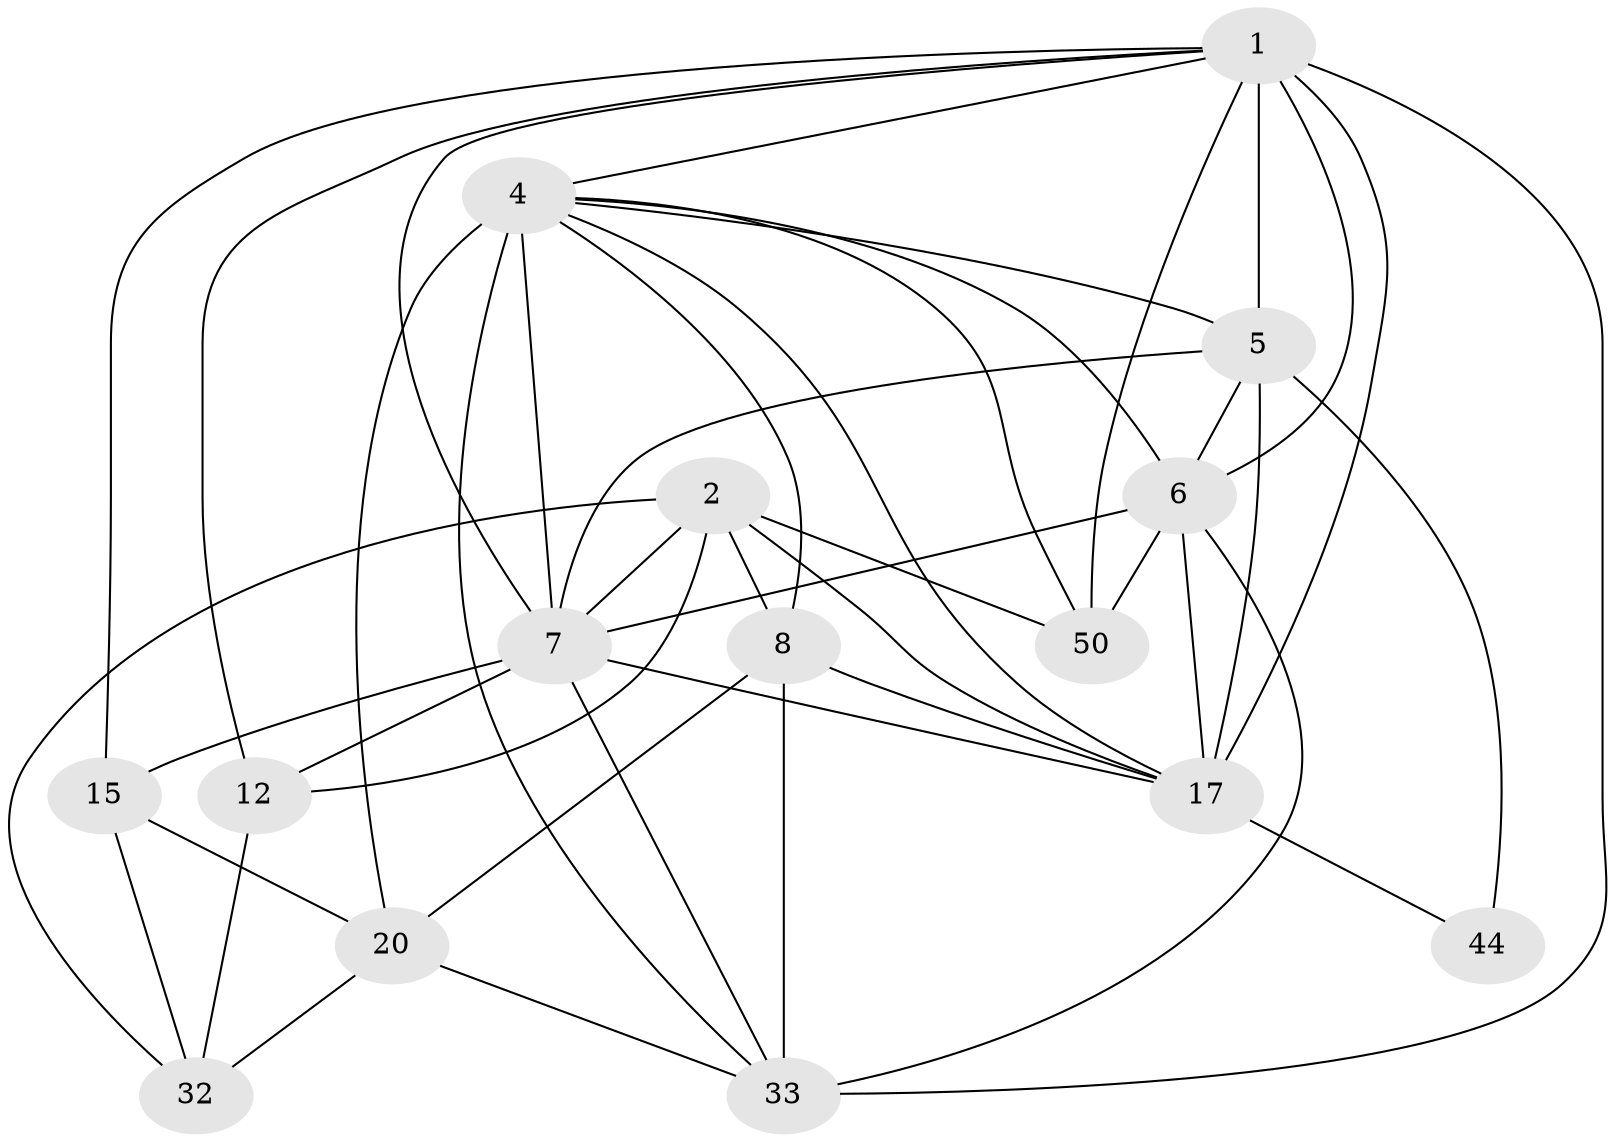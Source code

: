 // original degree distribution, {3: 0.2549019607843137, 4: 0.35294117647058826, 5: 0.17647058823529413, 7: 0.0392156862745098, 6: 0.0784313725490196, 2: 0.09803921568627451}
// Generated by graph-tools (version 1.1) at 2025/18/03/04/25 18:18:46]
// undirected, 15 vertices, 44 edges
graph export_dot {
graph [start="1"]
  node [color=gray90,style=filled];
  1 [super="+13+9"];
  2 [super="+3"];
  4 [super="+25+11"];
  5 [super="+26+37"];
  6 [super="+27+21+24"];
  7 [super="+22+19+30"];
  8 [super="+42+18"];
  12 [super="+14+31"];
  15;
  17 [super="+48+29+45"];
  20 [super="+23"];
  32;
  33 [super="+49+41+43"];
  44;
  50;
  1 -- 33 [weight=3];
  1 -- 4;
  1 -- 5 [weight=2];
  1 -- 6 [weight=3];
  1 -- 7 [weight=3];
  1 -- 12;
  1 -- 15;
  1 -- 17;
  1 -- 50;
  2 -- 32;
  2 -- 12;
  2 -- 8;
  2 -- 50;
  2 -- 7;
  2 -- 17;
  4 -- 33;
  4 -- 5;
  4 -- 7 [weight=5];
  4 -- 50;
  4 -- 6;
  4 -- 8;
  4 -- 20;
  4 -- 17;
  5 -- 17 [weight=2];
  5 -- 7;
  5 -- 44;
  5 -- 6;
  6 -- 17;
  6 -- 50;
  6 -- 33;
  6 -- 7;
  7 -- 17;
  7 -- 33;
  7 -- 15;
  7 -- 12;
  8 -- 33;
  8 -- 20;
  8 -- 17;
  12 -- 32;
  15 -- 32;
  15 -- 20;
  17 -- 44;
  20 -- 33 [weight=2];
  20 -- 32;
}
